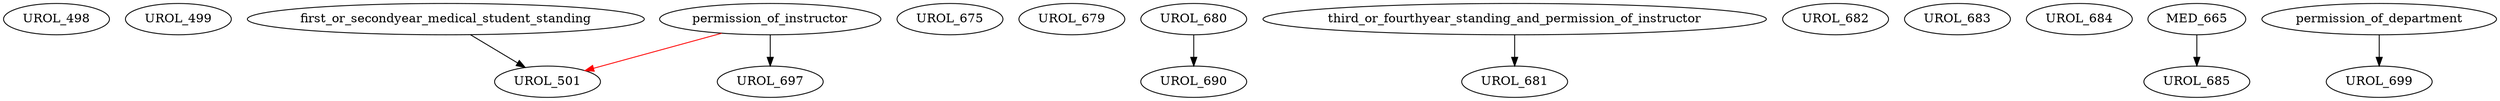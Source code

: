 digraph G {
    UROL_498;
    UROL_499;
    edge [color=black];
    first_or_secondyear_medical_student_standing -> UROL_501;
    edge [color=red];
    permission_of_instructor -> UROL_501;
    UROL_675;
    UROL_679;
    UROL_680;
    edge [color=black];
    third_or_fourthyear_standing_and_permission_of_instructor -> UROL_681;
    UROL_682;
    UROL_683;
    UROL_684;
    edge [color=black];
    MED_665 -> UROL_685;
    edge [color=black];
    UROL_680 -> UROL_690;
    edge [color=black];
    permission_of_instructor -> UROL_697;
    edge [color=black];
    permission_of_department -> UROL_699;
}
